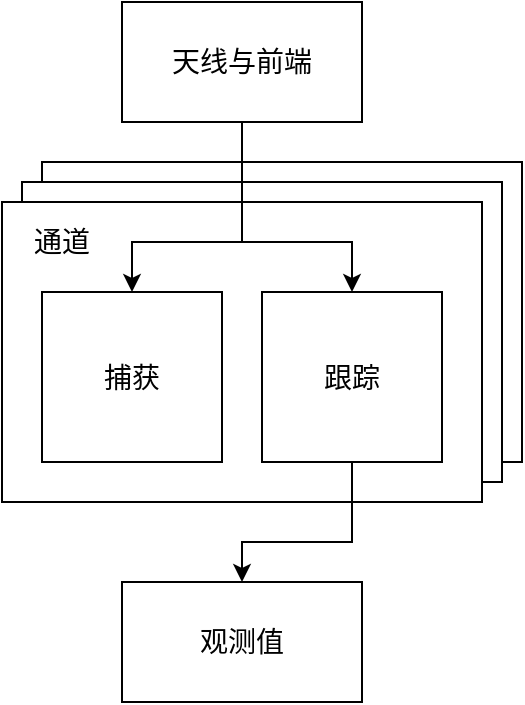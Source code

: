<mxfile version="12.2.0" type="github" pages="1"><diagram id="dIP9VuaBDATVXtWxZkQq" name="Page-1"><mxGraphModel dx="699" dy="416" grid="1" gridSize="10" guides="1" tooltips="1" connect="1" arrows="1" fold="1" page="1" pageScale="1" pageWidth="827" pageHeight="1169" math="0" shadow="0"><root><mxCell id="0"/><mxCell id="1" parent="0"/><mxCell id="hf5KHp77bnPhrU2G38Ze-20" value="" style="rounded=0;whiteSpace=wrap;html=1;fontSize=14;" vertex="1" parent="1"><mxGeometry x="140" y="180" width="240" height="150" as="geometry"/></mxCell><mxCell id="hf5KHp77bnPhrU2G38Ze-19" value="" style="rounded=0;whiteSpace=wrap;html=1;fontSize=14;" vertex="1" parent="1"><mxGeometry x="130" y="190" width="240" height="150" as="geometry"/></mxCell><mxCell id="hf5KHp77bnPhrU2G38Ze-3" value="" style="rounded=0;whiteSpace=wrap;html=1;fontSize=14;" vertex="1" parent="1"><mxGeometry x="120" y="200" width="240" height="150" as="geometry"/></mxCell><mxCell id="hf5KHp77bnPhrU2G38Ze-12" style="edgeStyle=orthogonalEdgeStyle;rounded=0;orthogonalLoop=1;jettySize=auto;html=1;exitX=0.5;exitY=1;exitDx=0;exitDy=0;fontSize=14;" edge="1" parent="1" source="hf5KHp77bnPhrU2G38Ze-1" target="hf5KHp77bnPhrU2G38Ze-4"><mxGeometry relative="1" as="geometry"><Array as="points"><mxPoint x="240" y="220"/><mxPoint x="185" y="220"/></Array></mxGeometry></mxCell><mxCell id="hf5KHp77bnPhrU2G38Ze-14" style="edgeStyle=orthogonalEdgeStyle;rounded=0;orthogonalLoop=1;jettySize=auto;html=1;exitX=0.5;exitY=1;exitDx=0;exitDy=0;entryX=0.5;entryY=0;entryDx=0;entryDy=0;fontSize=14;" edge="1" parent="1" source="hf5KHp77bnPhrU2G38Ze-1" target="hf5KHp77bnPhrU2G38Ze-5"><mxGeometry relative="1" as="geometry"><Array as="points"><mxPoint x="240" y="220"/><mxPoint x="295" y="220"/></Array></mxGeometry></mxCell><mxCell id="hf5KHp77bnPhrU2G38Ze-1" value="天线与前端" style="rounded=0;whiteSpace=wrap;html=1;fontSize=14;" vertex="1" parent="1"><mxGeometry x="180" y="100" width="120" height="60" as="geometry"/></mxCell><mxCell id="hf5KHp77bnPhrU2G38Ze-4" value="捕获" style="rounded=0;whiteSpace=wrap;html=1;fontSize=14;" vertex="1" parent="1"><mxGeometry x="140" y="245" width="90" height="85" as="geometry"/></mxCell><mxCell id="hf5KHp77bnPhrU2G38Ze-15" style="edgeStyle=orthogonalEdgeStyle;rounded=0;orthogonalLoop=1;jettySize=auto;html=1;exitX=0.5;exitY=1;exitDx=0;exitDy=0;fontSize=14;" edge="1" parent="1" source="hf5KHp77bnPhrU2G38Ze-5" target="hf5KHp77bnPhrU2G38Ze-6"><mxGeometry relative="1" as="geometry"><Array as="points"><mxPoint x="295" y="370"/><mxPoint x="240" y="370"/></Array></mxGeometry></mxCell><mxCell id="hf5KHp77bnPhrU2G38Ze-5" value="跟踪" style="rounded=0;whiteSpace=wrap;html=1;fontSize=14;" vertex="1" parent="1"><mxGeometry x="250" y="245" width="90" height="85" as="geometry"/></mxCell><mxCell id="hf5KHp77bnPhrU2G38Ze-6" value="观测值" style="rounded=0;whiteSpace=wrap;html=1;fontSize=14;" vertex="1" parent="1"><mxGeometry x="180" y="390" width="120" height="60" as="geometry"/></mxCell><mxCell id="hf5KHp77bnPhrU2G38Ze-18" value="通道" style="text;html=1;strokeColor=none;fillColor=none;align=center;verticalAlign=middle;whiteSpace=wrap;rounded=0;fontSize=14;" vertex="1" parent="1"><mxGeometry x="130" y="210" width="40" height="20" as="geometry"/></mxCell></root></mxGraphModel></diagram></mxfile>